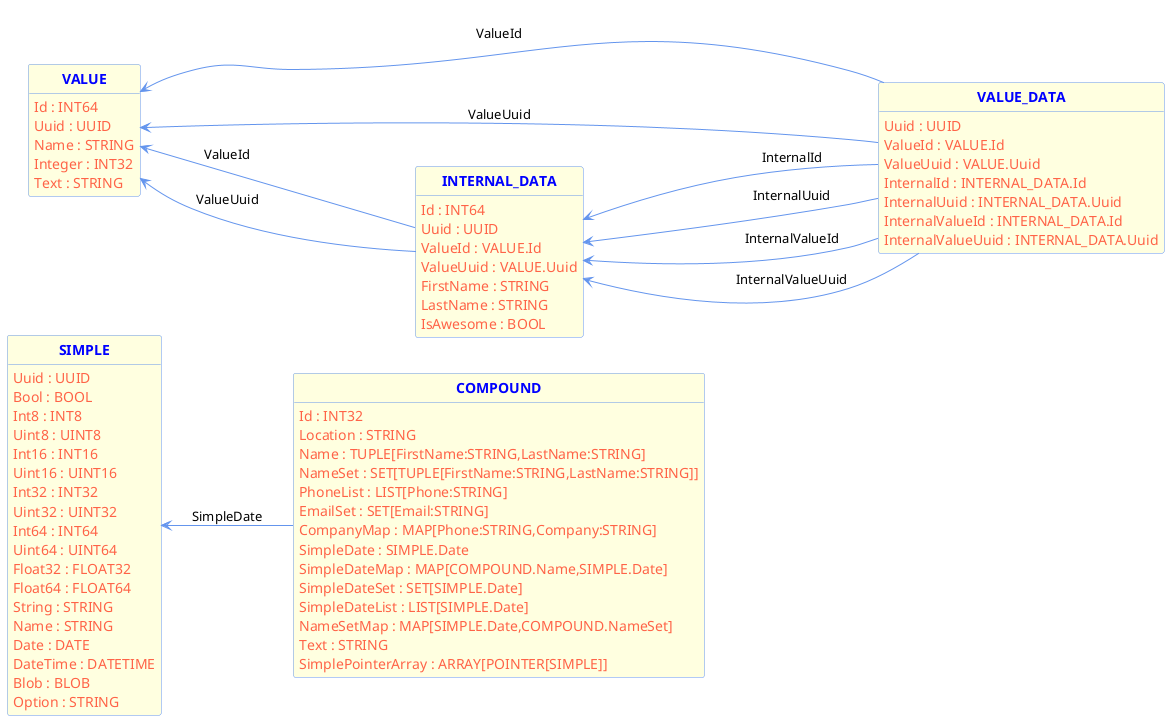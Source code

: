 @startuml
skinparam shadowing false
skinparam classAttributeIconSize 0
skinparam classAttributeFontColor tomato
skinparam classFontStyle bold
skinparam classFontColor blue
skinparam classBackgroundColor lightyellow
skinparam classBorderColor cornflowerblue
skinparam arrowColor cornflowerblue
hide circle
hide methods
left to right direction

class SIMPLE {
    Uuid : UUID
    Bool : BOOL
    Int8 : INT8
    Uint8 : UINT8
    Int16 : INT16
    Uint16 : UINT16
    Int32 : INT32
    Uint32 : UINT32
    Int64 : INT64
    Uint64 : UINT64
    Float32 : FLOAT32
    Float64 : FLOAT64
    String : STRING
    Name : STRING
    Date : DATE
    DateTime : DATETIME
    Blob : BLOB
    Option : STRING
}

class COMPOUND {
    Id : INT32
    Location : STRING
    Name : TUPLE[FirstName:STRING,LastName:STRING]
    NameSet : SET[TUPLE[FirstName:STRING,LastName:STRING]]
    PhoneList : LIST[Phone:STRING]
    EmailSet : SET[Email:STRING]
    CompanyMap : MAP[Phone:STRING,Company:STRING]
    SimpleDate : SIMPLE.Date
    SimpleDateMap : MAP[COMPOUND.Name,SIMPLE.Date]
    SimpleDateSet : SET[SIMPLE.Date]
    SimpleDateList : LIST[SIMPLE.Date]
    NameSetMap : MAP[SIMPLE.Date,COMPOUND.NameSet]
    Text : STRING
    SimplePointerArray : ARRAY[POINTER[SIMPLE]]
}

class VALUE {
    Id : INT64
    Uuid : UUID
    Name : STRING
    Integer : INT32
    Text : STRING
}

class VALUE_DATA {
    Uuid : UUID
    ValueId : VALUE.Id
    ValueUuid : VALUE.Uuid
    InternalId : INTERNAL_DATA.Id
    InternalUuid : INTERNAL_DATA.Uuid
    InternalValueId : INTERNAL_DATA.Id
    InternalValueUuid : INTERNAL_DATA.Uuid
}

class INTERNAL_DATA {
    Id : INT64
    Uuid : UUID
    ValueId : VALUE.Id
    ValueUuid : VALUE.Uuid
    FirstName : STRING
    LastName : STRING
    IsAwesome : BOOL
}

SIMPLE <-- COMPOUND : SimpleDate

VALUE <-- VALUE_DATA : ValueId

VALUE <-- VALUE_DATA : ValueUuid

INTERNAL_DATA <-- VALUE_DATA : InternalId

INTERNAL_DATA <-- VALUE_DATA : InternalUuid

INTERNAL_DATA <-- VALUE_DATA : InternalValueId

INTERNAL_DATA <-- VALUE_DATA : InternalValueUuid

VALUE <-- INTERNAL_DATA : ValueId

VALUE <-- INTERNAL_DATA : ValueUuid

@enduml

